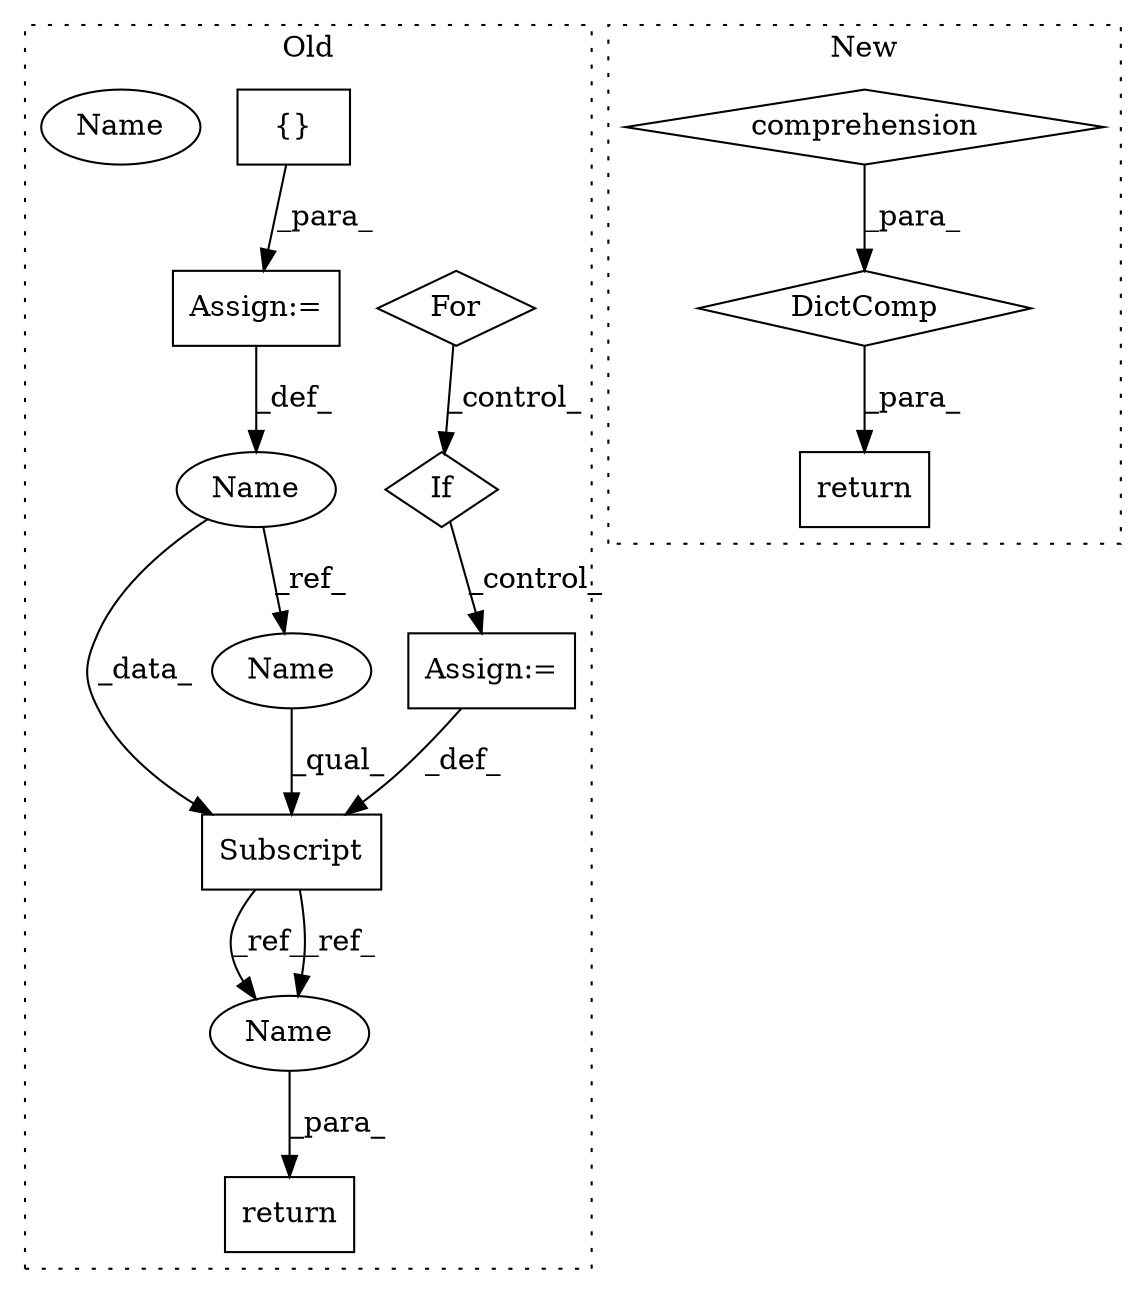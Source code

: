 digraph G {
subgraph cluster0 {
1 [label="return" a="93" s="20390" l="7" shape="box"];
5 [label="Assign:=" a="68" s="20373" l="3" shape="box"];
6 [label="For" a="107" s="20278,20293" l="4,10" shape="diamond"];
7 [label="{}" a="95" s="20271,20272" l="2,1" shape="box"];
8 [label="Subscript" a="63" s="20360,0" l="13,0" shape="box"];
9 [label="If" a="96" s="20303" l="3" shape="diamond"];
10 [label="Name" a="87" s="20258" l="10" shape="ellipse"];
11 [label="Assign:=" a="68" s="20268" l="3" shape="box"];
12 [label="Name" a="87" s="20397" l="10" shape="ellipse"];
13 [label="Name" a="87" s="20360" l="10" shape="ellipse"];
14 [label="Name" a="87" s="20397" l="10" shape="ellipse"];
label = "Old";
style="dotted";
}
subgraph cluster1 {
2 [label="DictComp" a="84" s="20271" l="61" shape="diamond"];
3 [label="comprehension" a="45" s="20284" l="3" shape="diamond"];
4 [label="return" a="93" s="20264" l="7" shape="box"];
label = "New";
style="dotted";
}
2 -> 4 [label="_para_"];
3 -> 2 [label="_para_"];
5 -> 8 [label="_def_"];
6 -> 9 [label="_control_"];
7 -> 11 [label="_para_"];
8 -> 14 [label="_ref_"];
8 -> 14 [label="_ref_"];
9 -> 5 [label="_control_"];
10 -> 8 [label="_data_"];
10 -> 13 [label="_ref_"];
11 -> 10 [label="_def_"];
13 -> 8 [label="_qual_"];
14 -> 1 [label="_para_"];
}
